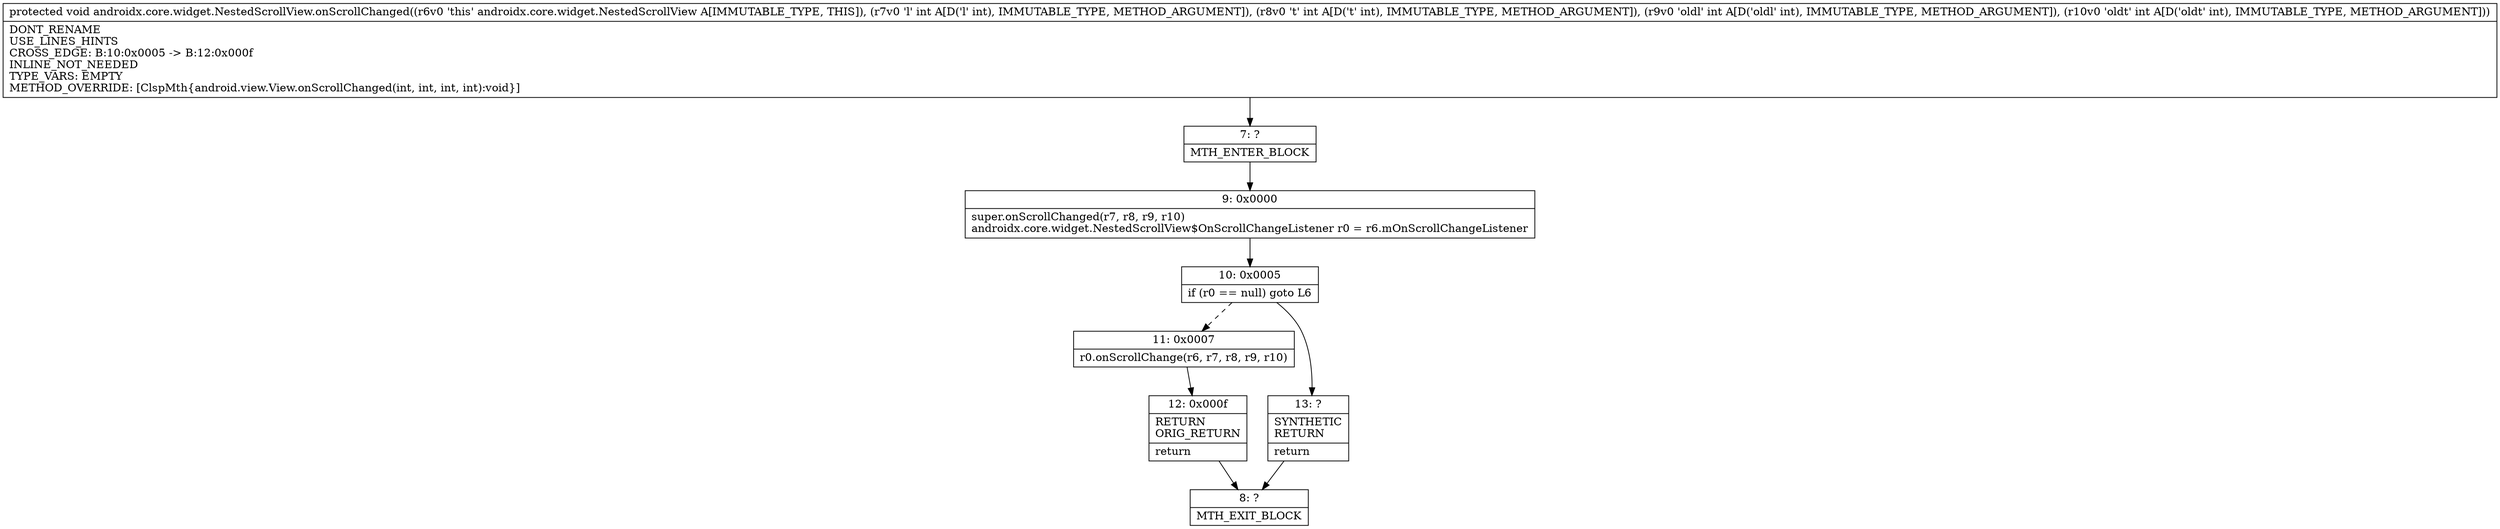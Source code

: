 digraph "CFG forandroidx.core.widget.NestedScrollView.onScrollChanged(IIII)V" {
Node_7 [shape=record,label="{7\:\ ?|MTH_ENTER_BLOCK\l}"];
Node_9 [shape=record,label="{9\:\ 0x0000|super.onScrollChanged(r7, r8, r9, r10)\landroidx.core.widget.NestedScrollView$OnScrollChangeListener r0 = r6.mOnScrollChangeListener\l}"];
Node_10 [shape=record,label="{10\:\ 0x0005|if (r0 == null) goto L6\l}"];
Node_11 [shape=record,label="{11\:\ 0x0007|r0.onScrollChange(r6, r7, r8, r9, r10)\l}"];
Node_12 [shape=record,label="{12\:\ 0x000f|RETURN\lORIG_RETURN\l|return\l}"];
Node_8 [shape=record,label="{8\:\ ?|MTH_EXIT_BLOCK\l}"];
Node_13 [shape=record,label="{13\:\ ?|SYNTHETIC\lRETURN\l|return\l}"];
MethodNode[shape=record,label="{protected void androidx.core.widget.NestedScrollView.onScrollChanged((r6v0 'this' androidx.core.widget.NestedScrollView A[IMMUTABLE_TYPE, THIS]), (r7v0 'l' int A[D('l' int), IMMUTABLE_TYPE, METHOD_ARGUMENT]), (r8v0 't' int A[D('t' int), IMMUTABLE_TYPE, METHOD_ARGUMENT]), (r9v0 'oldl' int A[D('oldl' int), IMMUTABLE_TYPE, METHOD_ARGUMENT]), (r10v0 'oldt' int A[D('oldt' int), IMMUTABLE_TYPE, METHOD_ARGUMENT]))  | DONT_RENAME\lUSE_LINES_HINTS\lCROSS_EDGE: B:10:0x0005 \-\> B:12:0x000f\lINLINE_NOT_NEEDED\lTYPE_VARS: EMPTY\lMETHOD_OVERRIDE: [ClspMth\{android.view.View.onScrollChanged(int, int, int, int):void\}]\l}"];
MethodNode -> Node_7;Node_7 -> Node_9;
Node_9 -> Node_10;
Node_10 -> Node_11[style=dashed];
Node_10 -> Node_13;
Node_11 -> Node_12;
Node_12 -> Node_8;
Node_13 -> Node_8;
}

